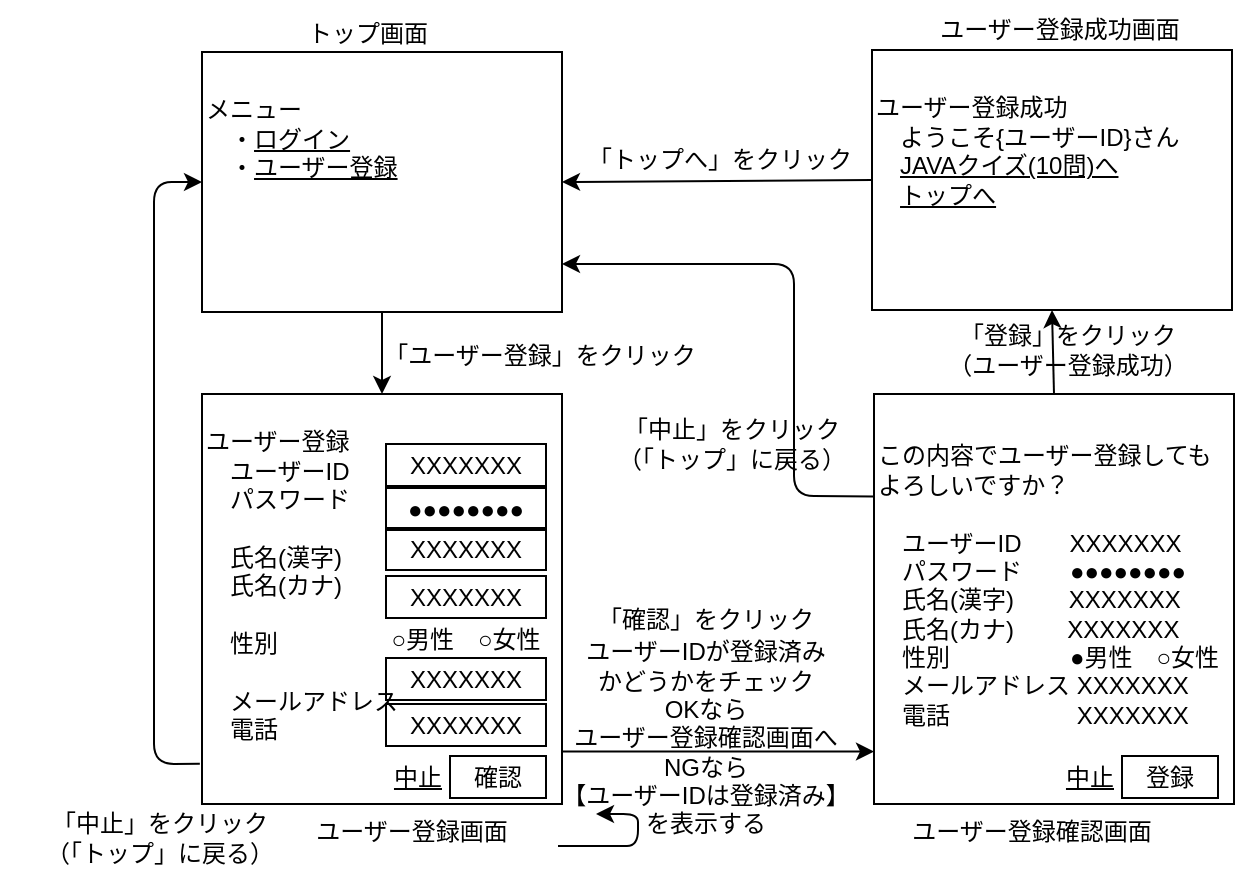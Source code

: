 <mxfile>
    <diagram id="cOPPHnaynSb4PC9Ppda5" name="ページ1">
        <mxGraphModel dx="1489" dy="449" grid="1" gridSize="10" guides="1" tooltips="1" connect="1" arrows="1" fold="1" page="1" pageScale="1" pageWidth="827" pageHeight="1169" math="0" shadow="0">
            <root>
                <mxCell id="0"/>
                <mxCell id="1" parent="0"/>
                <mxCell id="2" value="メニュー&lt;br&gt;　・&lt;u&gt;ログイン&lt;/u&gt;&lt;br&gt;　・&lt;u&gt;ユーザー登録&lt;br&gt;&lt;br&gt;&lt;br&gt;&lt;br&gt;&lt;/u&gt;" style="rounded=0;whiteSpace=wrap;html=1;align=left;" parent="1" vertex="1">
                    <mxGeometry x="-715" y="42" width="180" height="130" as="geometry"/>
                </mxCell>
                <mxCell id="3" value="ユーザー登録&lt;br&gt;　ユーザーID&lt;br&gt;　パスワード&lt;br&gt;&lt;br&gt;　氏名(漢字)&lt;br&gt;　氏名(カナ)&lt;br&gt;&lt;br&gt;　性別&lt;br&gt;&lt;br&gt;　メールアドレス&lt;br&gt;　電話&lt;br&gt;&lt;br&gt;" style="rounded=0;whiteSpace=wrap;html=1;align=left;" parent="1" vertex="1">
                    <mxGeometry x="-715" y="213" width="180" height="205" as="geometry"/>
                </mxCell>
                <mxCell id="4" value="XXXXXXX" style="text;html=1;strokeColor=default;fillColor=none;align=center;verticalAlign=middle;whiteSpace=wrap;rounded=0;" parent="1" vertex="1">
                    <mxGeometry x="-623" y="238" width="80" height="21" as="geometry"/>
                </mxCell>
                <mxCell id="5" value="●●●●●●●●" style="text;html=1;strokeColor=default;fillColor=none;align=center;verticalAlign=middle;whiteSpace=wrap;rounded=0;" parent="1" vertex="1">
                    <mxGeometry x="-623" y="260" width="80" height="21" as="geometry"/>
                </mxCell>
                <mxCell id="6" value="確認" style="text;html=1;strokeColor=default;fillColor=none;align=center;verticalAlign=middle;whiteSpace=wrap;rounded=0;" parent="1" vertex="1">
                    <mxGeometry x="-591" y="394" width="48" height="21" as="geometry"/>
                </mxCell>
                <mxCell id="7" value="ユーザー登録成功&lt;br&gt;　ようこそ{ユーザーID}さん&lt;br&gt;　&lt;u&gt;JAVAクイズ(10問)へ&lt;/u&gt;&lt;br&gt;　&lt;u&gt;トップへ&lt;br&gt;&lt;br&gt;&lt;br&gt;&lt;/u&gt;" style="rounded=0;whiteSpace=wrap;html=1;align=left;" parent="1" vertex="1">
                    <mxGeometry x="-380" y="41" width="180" height="130" as="geometry"/>
                </mxCell>
                <mxCell id="8" value="" style="endArrow=classic;html=1;exitX=0;exitY=0.5;exitDx=0;exitDy=0;entryX=1;entryY=0.5;entryDx=0;entryDy=0;" parent="1" source="7" target="2" edge="1">
                    <mxGeometry width="50" height="50" relative="1" as="geometry">
                        <mxPoint x="-489" y="240" as="sourcePoint"/>
                        <mxPoint x="-439" y="190" as="targetPoint"/>
                        <Array as="points"/>
                    </mxGeometry>
                </mxCell>
                <mxCell id="9" value="「トップへ」をクリック" style="text;html=1;strokeColor=none;fillColor=none;align=center;verticalAlign=middle;whiteSpace=wrap;rounded=0;" parent="1" vertex="1">
                    <mxGeometry x="-536" y="81" width="160" height="30" as="geometry"/>
                </mxCell>
                <mxCell id="10" value="「ユーザー登録」をクリック" style="text;html=1;strokeColor=none;fillColor=none;align=center;verticalAlign=middle;whiteSpace=wrap;rounded=0;" parent="1" vertex="1">
                    <mxGeometry x="-626" y="179" width="160" height="30" as="geometry"/>
                </mxCell>
                <mxCell id="11" value="" style="endArrow=classic;html=1;exitX=0.5;exitY=1;exitDx=0;exitDy=0;entryX=0.5;entryY=0;entryDx=0;entryDy=0;" parent="1" source="2" target="3" edge="1">
                    <mxGeometry width="50" height="50" relative="1" as="geometry">
                        <mxPoint x="-503" y="243" as="sourcePoint"/>
                        <mxPoint x="-623" y="263" as="targetPoint"/>
                    </mxGeometry>
                </mxCell>
                <mxCell id="12" value="「確認」をクリック" style="text;html=1;strokeColor=none;fillColor=none;align=center;verticalAlign=middle;whiteSpace=wrap;rounded=0;" parent="1" vertex="1">
                    <mxGeometry x="-543" y="311" width="160" height="30" as="geometry"/>
                </mxCell>
                <mxCell id="14" value="トップ画面" style="text;html=1;strokeColor=none;fillColor=none;align=center;verticalAlign=middle;whiteSpace=wrap;rounded=0;" parent="1" vertex="1">
                    <mxGeometry x="-712" y="18" width="160" height="30" as="geometry"/>
                </mxCell>
                <mxCell id="15" value="ユーザー登録画面" style="text;html=1;strokeColor=none;fillColor=none;align=center;verticalAlign=middle;whiteSpace=wrap;rounded=0;" parent="1" vertex="1">
                    <mxGeometry x="-690" y="417" width="160" height="30" as="geometry"/>
                </mxCell>
                <mxCell id="16" value="ユーザー登録成功画面" style="text;html=1;strokeColor=none;fillColor=none;align=center;verticalAlign=middle;whiteSpace=wrap;rounded=0;" parent="1" vertex="1">
                    <mxGeometry x="-366" y="16" width="160" height="30" as="geometry"/>
                </mxCell>
                <mxCell id="17" value="「中止」をクリック&lt;br&gt;（「トップ」に戻る）" style="text;html=1;strokeColor=none;fillColor=none;align=center;verticalAlign=middle;whiteSpace=wrap;rounded=0;" parent="1" vertex="1">
                    <mxGeometry x="-816" y="420" width="160" height="30" as="geometry"/>
                </mxCell>
                <mxCell id="18" value="" style="endArrow=classic;html=1;exitX=-0.006;exitY=0.902;exitDx=0;exitDy=0;entryX=0;entryY=0.5;entryDx=0;entryDy=0;exitPerimeter=0;" parent="1" source="3" target="2" edge="1">
                    <mxGeometry width="50" height="50" relative="1" as="geometry">
                        <mxPoint x="-701" y="376" as="sourcePoint"/>
                        <mxPoint x="-699" y="346" as="targetPoint"/>
                        <Array as="points">
                            <mxPoint x="-739" y="398"/>
                            <mxPoint x="-739" y="107"/>
                        </Array>
                    </mxGeometry>
                </mxCell>
                <mxCell id="19" value="○男性　○女性" style="text;html=1;strokeColor=none;fillColor=none;align=center;verticalAlign=middle;whiteSpace=wrap;rounded=0;" parent="1" vertex="1">
                    <mxGeometry x="-623" y="325" width="80" height="21" as="geometry"/>
                </mxCell>
                <mxCell id="20" value="XXXXXXX" style="text;html=1;strokeColor=default;fillColor=none;align=center;verticalAlign=middle;whiteSpace=wrap;rounded=0;" parent="1" vertex="1">
                    <mxGeometry x="-623" y="280" width="80" height="21" as="geometry"/>
                </mxCell>
                <mxCell id="21" value="&lt;u&gt;中止&lt;/u&gt;" style="text;html=1;strokeColor=none;fillColor=none;align=center;verticalAlign=middle;whiteSpace=wrap;rounded=0;" parent="1" vertex="1">
                    <mxGeometry x="-631" y="394" width="48" height="21" as="geometry"/>
                </mxCell>
                <mxCell id="22" value="XXXXXXX" style="text;html=1;strokeColor=default;fillColor=none;align=center;verticalAlign=middle;whiteSpace=wrap;rounded=0;" parent="1" vertex="1">
                    <mxGeometry x="-623" y="368" width="80" height="21" as="geometry"/>
                </mxCell>
                <mxCell id="23" value="XXXXXXX" style="text;html=1;strokeColor=default;fillColor=none;align=center;verticalAlign=middle;whiteSpace=wrap;rounded=0;" parent="1" vertex="1">
                    <mxGeometry x="-623" y="304" width="80" height="21" as="geometry"/>
                </mxCell>
                <mxCell id="24" value="XXXXXXX" style="text;html=1;strokeColor=default;fillColor=none;align=center;verticalAlign=middle;whiteSpace=wrap;rounded=0;" parent="1" vertex="1">
                    <mxGeometry x="-623" y="345" width="80" height="21" as="geometry"/>
                </mxCell>
                <mxCell id="26" value="この内容でユーザー登録しても&lt;br&gt;よろしいですか？&lt;br&gt;&lt;br&gt;　ユーザーID　　XXXXXXX&lt;br&gt;　パスワード　　●●●●●●●●&lt;br&gt;　氏名(漢字)　　 XXXXXXX&lt;br&gt;　氏名(カナ)&amp;nbsp; &amp;nbsp; &amp;nbsp; &amp;nbsp; XXXXXXX&lt;br&gt;　性別&amp;nbsp; &amp;nbsp; &amp;nbsp; &amp;nbsp; &amp;nbsp; &amp;nbsp; &amp;nbsp; &amp;nbsp; &amp;nbsp; ●男性　○女性&lt;br&gt;　メールアドレス XXXXXXX&lt;br&gt;　電話&amp;nbsp; &amp;nbsp; &amp;nbsp; &amp;nbsp; &amp;nbsp; &amp;nbsp; &amp;nbsp; &amp;nbsp; &amp;nbsp; &amp;nbsp;XXXXXXX&lt;br&gt;&lt;br&gt;" style="rounded=0;whiteSpace=wrap;html=1;align=left;" parent="1" vertex="1">
                    <mxGeometry x="-379" y="213" width="180" height="205" as="geometry"/>
                </mxCell>
                <mxCell id="27" value="&lt;u&gt;中止&lt;/u&gt;" style="text;html=1;strokeColor=none;fillColor=none;align=center;verticalAlign=middle;whiteSpace=wrap;rounded=0;" parent="1" vertex="1">
                    <mxGeometry x="-295" y="394" width="48" height="21" as="geometry"/>
                </mxCell>
                <mxCell id="28" value="登録" style="text;html=1;strokeColor=default;fillColor=none;align=center;verticalAlign=middle;whiteSpace=wrap;rounded=0;" parent="1" vertex="1">
                    <mxGeometry x="-255" y="394" width="48" height="21" as="geometry"/>
                </mxCell>
                <mxCell id="29" value="ユーザー登録確認画面" style="text;html=1;strokeColor=none;fillColor=none;align=center;verticalAlign=middle;whiteSpace=wrap;rounded=0;" parent="1" vertex="1">
                    <mxGeometry x="-380" y="417" width="160" height="30" as="geometry"/>
                </mxCell>
                <mxCell id="30" value="「登録」をクリック&lt;br&gt;（ユーザー登録成功）" style="text;html=1;strokeColor=none;fillColor=none;align=center;verticalAlign=middle;whiteSpace=wrap;rounded=0;" parent="1" vertex="1">
                    <mxGeometry x="-362" y="176" width="160" height="30" as="geometry"/>
                </mxCell>
                <mxCell id="31" value="" style="endArrow=classic;html=1;exitX=0.5;exitY=0;exitDx=0;exitDy=0;entryX=0.5;entryY=1;entryDx=0;entryDy=0;" parent="1" source="26" target="7" edge="1">
                    <mxGeometry width="50" height="50" relative="1" as="geometry">
                        <mxPoint x="-509" y="240" as="sourcePoint"/>
                        <mxPoint x="-459" y="190" as="targetPoint"/>
                    </mxGeometry>
                </mxCell>
                <mxCell id="32" value="" style="endArrow=classic;html=1;exitX=0;exitY=0.25;exitDx=0;exitDy=0;entryX=1;entryY=0.815;entryDx=0;entryDy=0;entryPerimeter=0;" parent="1" source="26" target="2" edge="1">
                    <mxGeometry width="50" height="50" relative="1" as="geometry">
                        <mxPoint x="-509" y="240" as="sourcePoint"/>
                        <mxPoint x="-419" y="20" as="targetPoint"/>
                        <Array as="points">
                            <mxPoint x="-419" y="264"/>
                            <mxPoint x="-419" y="148"/>
                        </Array>
                    </mxGeometry>
                </mxCell>
                <mxCell id="33" value="「中止」をクリック&lt;br&gt;（「トップ」に戻る）" style="text;html=1;strokeColor=none;fillColor=none;align=center;verticalAlign=middle;whiteSpace=wrap;rounded=0;" parent="1" vertex="1">
                    <mxGeometry x="-530" y="223" width="160" height="30" as="geometry"/>
                </mxCell>
                <mxCell id="34" value="" style="endArrow=classic;html=1;exitX=1;exitY=0.75;exitDx=0;exitDy=0;entryX=0;entryY=0.75;entryDx=0;entryDy=0;" parent="1" edge="1">
                    <mxGeometry width="50" height="50" relative="1" as="geometry">
                        <mxPoint x="-535" y="391.75" as="sourcePoint"/>
                        <mxPoint x="-379" y="391.75" as="targetPoint"/>
                    </mxGeometry>
                </mxCell>
                <mxCell id="35" value="ユーザーIDが登録済み&lt;br&gt;かどうかをチェック&lt;br&gt;OKなら&lt;br&gt;ユーザー登録確認画面へ&lt;br&gt;NGなら&lt;br&gt;【ユーザーIDは登録済み】&lt;br&gt;を表示する" style="text;html=1;strokeColor=none;fillColor=none;align=center;verticalAlign=middle;whiteSpace=wrap;rounded=0;" parent="1" vertex="1">
                    <mxGeometry x="-543" y="334" width="160" height="102" as="geometry"/>
                </mxCell>
                <mxCell id="36" style="edgeStyle=none;html=1;" parent="1" edge="1">
                    <mxGeometry relative="1" as="geometry">
                        <mxPoint x="-537" y="439" as="sourcePoint"/>
                        <mxPoint x="-518" y="423" as="targetPoint"/>
                        <Array as="points">
                            <mxPoint x="-518" y="439"/>
                            <mxPoint x="-497" y="439"/>
                            <mxPoint x="-497" y="423"/>
                        </Array>
                    </mxGeometry>
                </mxCell>
            </root>
        </mxGraphModel>
    </diagram>
</mxfile>